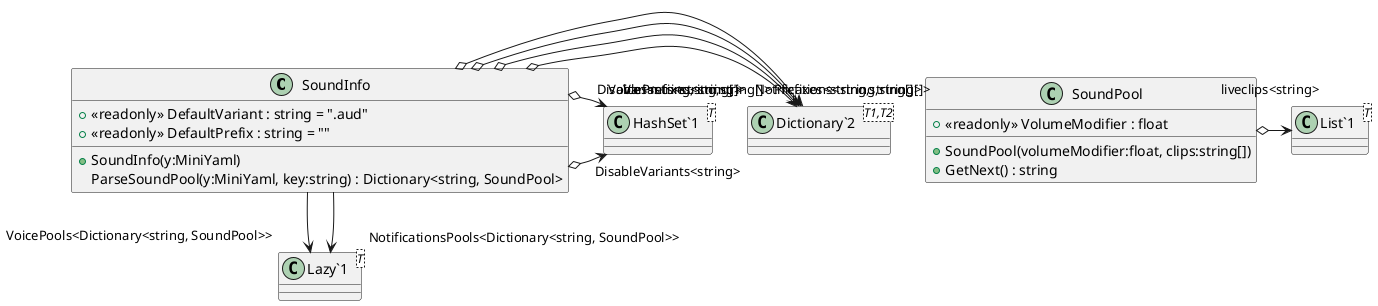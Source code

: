 @startuml
class SoundInfo {
    + <<readonly>> DefaultVariant : string = ".aud"
    + <<readonly>> DefaultPrefix : string = ""
    + SoundInfo(y:MiniYaml)
    ParseSoundPool(y:MiniYaml, key:string) : Dictionary<string, SoundPool>
}
class SoundPool {
    + <<readonly>> VolumeModifier : float
    + SoundPool(volumeModifier:float, clips:string[])
    + GetNext() : string
}
class "Dictionary`2"<T1,T2> {
}
class "HashSet`1"<T> {
}
class "Lazy`1"<T> {
}
class "List`1"<T> {
}
SoundInfo o-> "Variants<string,string[]>" "Dictionary`2"
SoundInfo o-> "Prefixes<string,string[]>" "Dictionary`2"
SoundInfo o-> "Voices<string,string[]>" "Dictionary`2"
SoundInfo o-> "Notifications<string,string[]>" "Dictionary`2"
SoundInfo o-> "DisableVariants<string>" "HashSet`1"
SoundInfo o-> "DisablePrefixes<string>" "HashSet`1"
SoundInfo --> "VoicePools<Dictionary<string, SoundPool>>" "Lazy`1"
SoundInfo --> "NotificationsPools<Dictionary<string, SoundPool>>" "Lazy`1"
SoundPool o-> "liveclips<string>" "List`1"
@enduml
